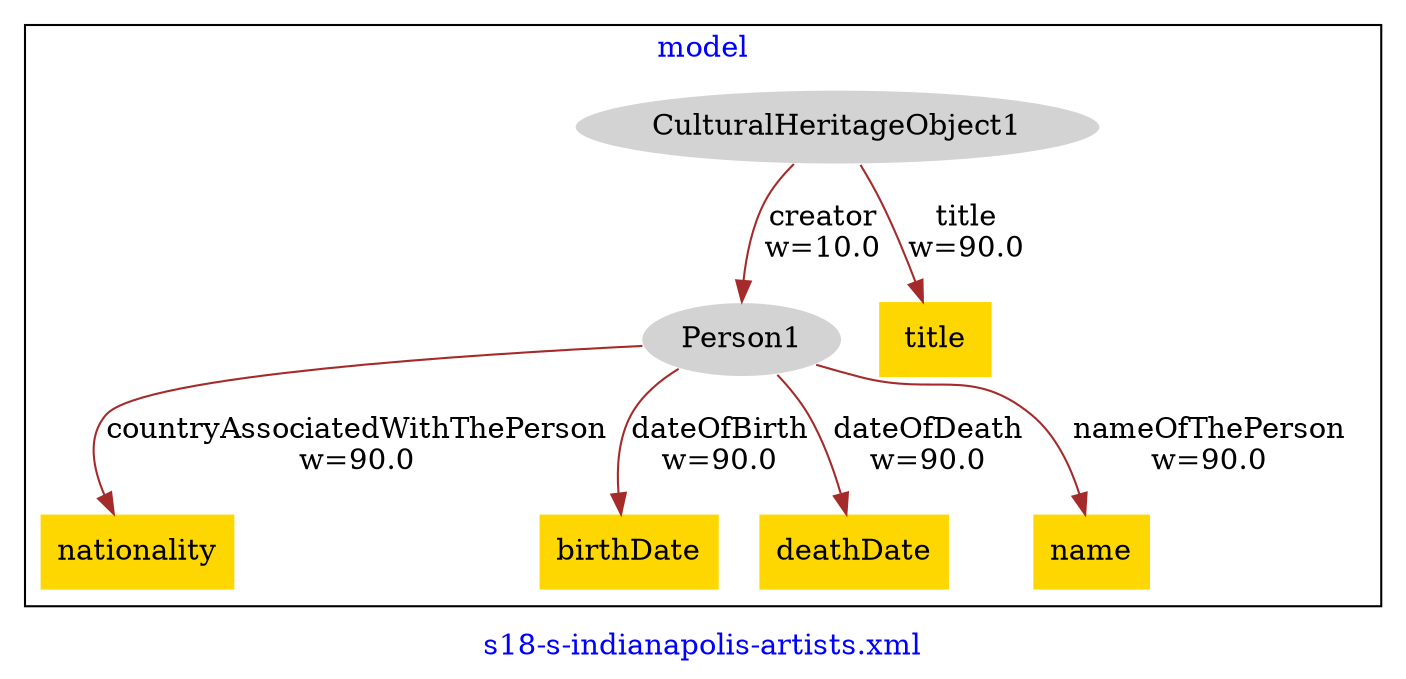 digraph n0 {
fontcolor="blue"
remincross="true"
label="s18-s-indianapolis-artists.xml"
subgraph cluster {
label="model"
n2[style="filled",color="white",fillcolor="lightgray",label="CulturalHeritageObject1\n"];
n3[style="filled",color="white",fillcolor="lightgray",label="Person1\n"];
n4[shape="plaintext",style="filled",fillcolor="gold",label="title\n"];
n5[shape="plaintext",style="filled",fillcolor="gold",label="nationality\n"];
n6[shape="plaintext",style="filled",fillcolor="gold",label="birthDate\n"];
n7[shape="plaintext",style="filled",fillcolor="gold",label="deathDate\n"];
n8[shape="plaintext",style="filled",fillcolor="gold",label="name\n"];
}
n2 -> n3[color="brown",fontcolor="black",label="creator\nw=10.0"]
n2 -> n4[color="brown",fontcolor="black",label="title\nw=90.0"]
n3 -> n5[color="brown",fontcolor="black",label="countryAssociatedWithThePerson\nw=90.0"]
n3 -> n6[color="brown",fontcolor="black",label="dateOfBirth\nw=90.0"]
n3 -> n7[color="brown",fontcolor="black",label="dateOfDeath\nw=90.0"]
n3 -> n8[color="brown",fontcolor="black",label="nameOfThePerson\nw=90.0"]
}
